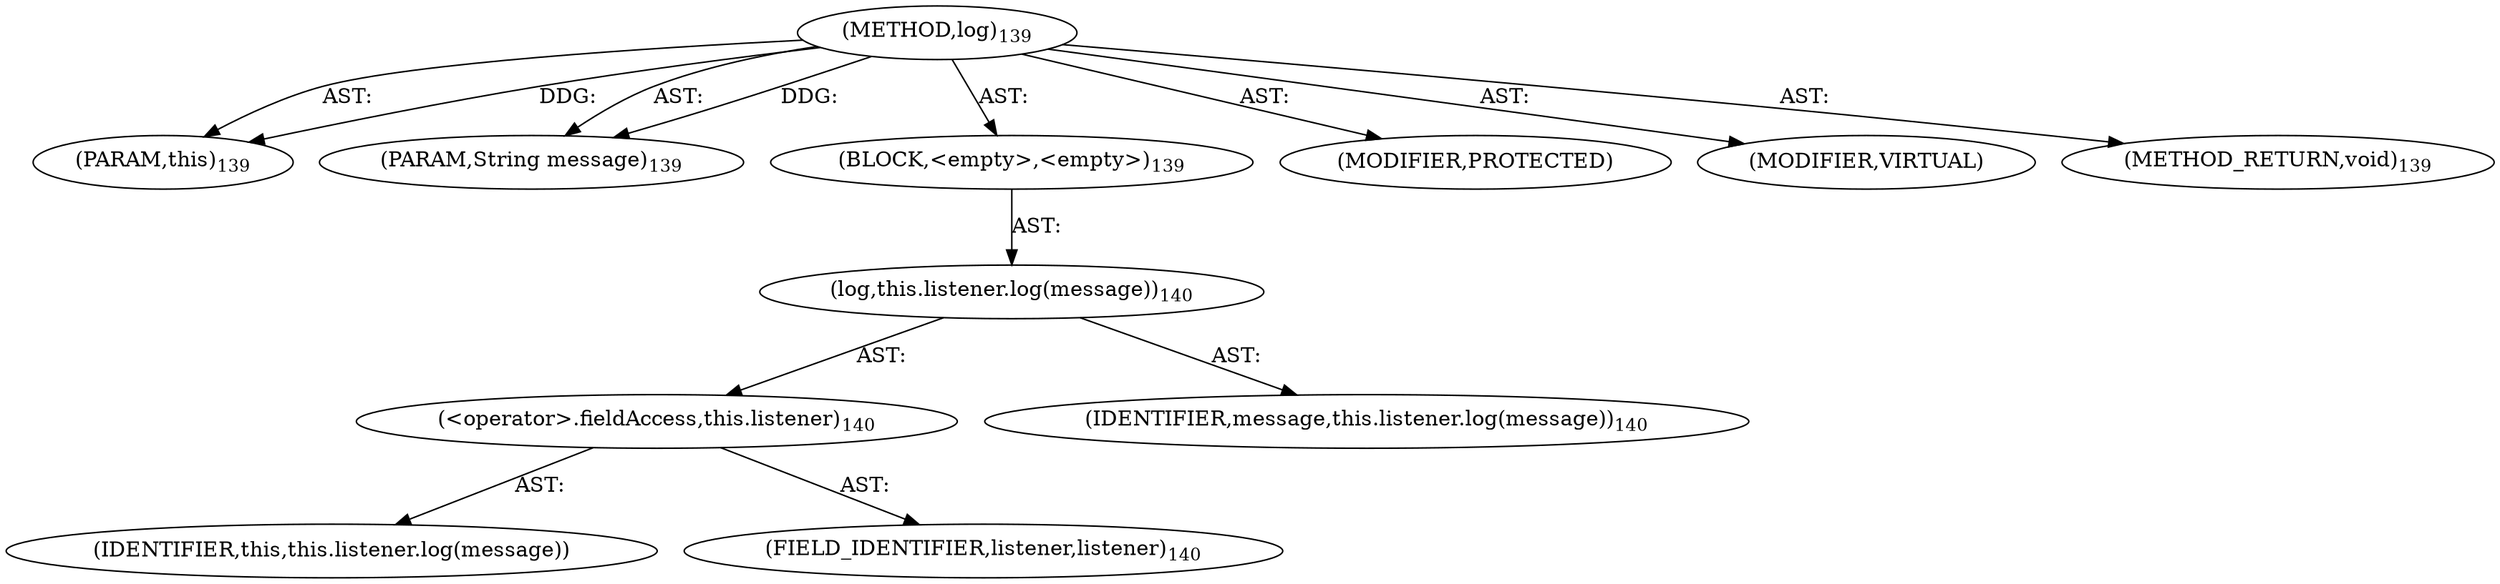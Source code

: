 digraph "log" {  
"111669149702" [label = <(METHOD,log)<SUB>139</SUB>> ]
"115964117005" [label = <(PARAM,this)<SUB>139</SUB>> ]
"115964117006" [label = <(PARAM,String message)<SUB>139</SUB>> ]
"25769803794" [label = <(BLOCK,&lt;empty&gt;,&lt;empty&gt;)<SUB>139</SUB>> ]
"30064771135" [label = <(log,this.listener.log(message))<SUB>140</SUB>> ]
"30064771136" [label = <(&lt;operator&gt;.fieldAccess,this.listener)<SUB>140</SUB>> ]
"68719476787" [label = <(IDENTIFIER,this,this.listener.log(message))> ]
"55834574853" [label = <(FIELD_IDENTIFIER,listener,listener)<SUB>140</SUB>> ]
"68719476788" [label = <(IDENTIFIER,message,this.listener.log(message))<SUB>140</SUB>> ]
"133143986191" [label = <(MODIFIER,PROTECTED)> ]
"133143986192" [label = <(MODIFIER,VIRTUAL)> ]
"128849018886" [label = <(METHOD_RETURN,void)<SUB>139</SUB>> ]
  "111669149702" -> "115964117005"  [ label = "AST: "] 
  "111669149702" -> "115964117006"  [ label = "AST: "] 
  "111669149702" -> "25769803794"  [ label = "AST: "] 
  "111669149702" -> "133143986191"  [ label = "AST: "] 
  "111669149702" -> "133143986192"  [ label = "AST: "] 
  "111669149702" -> "128849018886"  [ label = "AST: "] 
  "25769803794" -> "30064771135"  [ label = "AST: "] 
  "30064771135" -> "30064771136"  [ label = "AST: "] 
  "30064771135" -> "68719476788"  [ label = "AST: "] 
  "30064771136" -> "68719476787"  [ label = "AST: "] 
  "30064771136" -> "55834574853"  [ label = "AST: "] 
  "111669149702" -> "115964117005"  [ label = "DDG: "] 
  "111669149702" -> "115964117006"  [ label = "DDG: "] 
}
